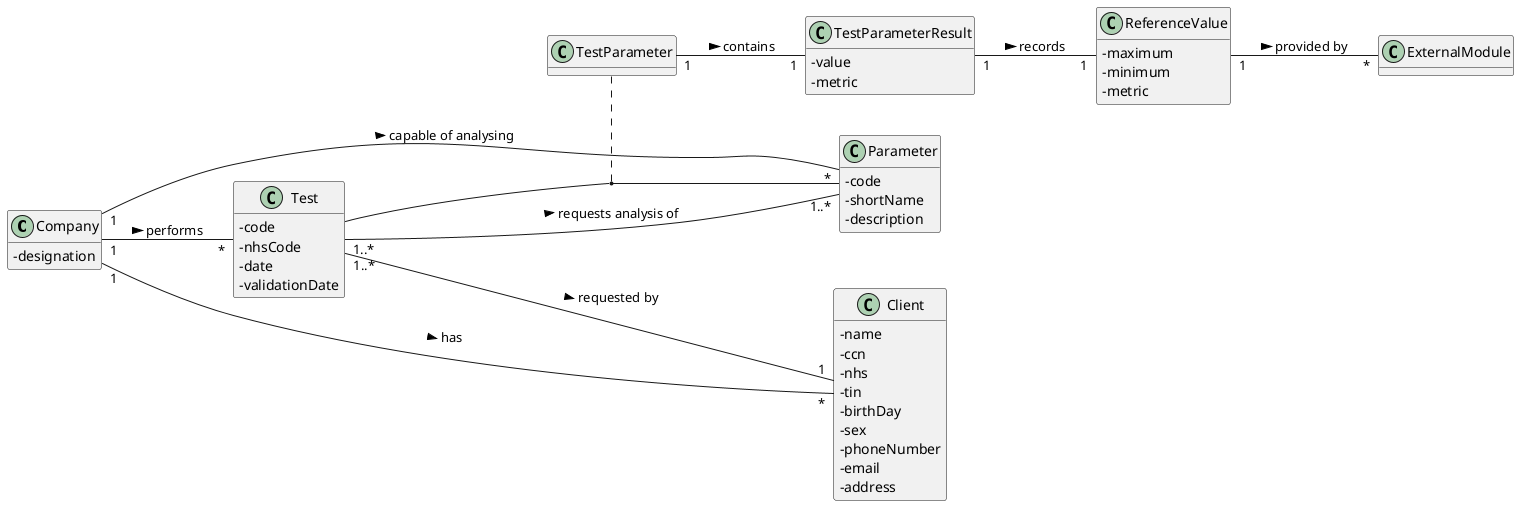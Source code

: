 @startuml
'https://plantuml.com/class-diagram

hide methods
left to right direction
skinparam classAttributeIconSize 0

class Company
class Test
class ReferenceValue
interface ExternalModule
class Parameter
class TestParameter
class TestParameterResult
class Client

Company "1" -- "*" Test: performs >
Company "1" -- "*" Parameter: capable of analysing >
(Test, Parameter) . TestParameter
TestParameter "1" -- "1" TestParameterResult: contains >
TestParameterResult "1" -- "1" ReferenceValue: records >
ReferenceValue "1" -- "*" ExternalModule: provided by >
Company "1" -- "*" Client: has >
Test "1..*" --- "1" Client: requested by >
Test "1..*" -- "1..*" Parameter: requests analysis of >

class Company {
 -designation
}

class Test {
 -code
 -nhsCode
 -date
 -validationDate
}

class ReferenceValue{
 -maximum
 -minimum
 -metric
}

class ExternalModule {


}

class Client{
 -name
 -ccn
 -nhs
 -tin
 -birthDay
 -sex
 -phoneNumber
 -email
 -address
}

class Parameter{
-code
-shortName
-description
}

class TestParameterResult{
-value
-metric
}

@enduml